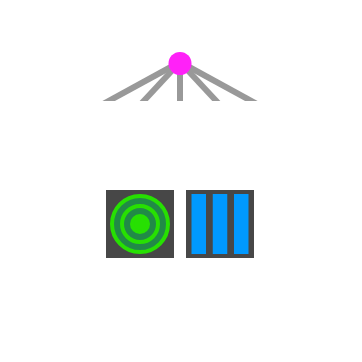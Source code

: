 <mxfile version="24.5.3" type="device">
  <diagram name="Page-1" id="ZcRAXSWJTWcisyccbfvs">
    <mxGraphModel dx="473" dy="-917" grid="1" gridSize="1" guides="1" tooltips="1" connect="1" arrows="1" fold="1" page="0" pageScale="1" pageWidth="827" pageHeight="1169" math="0" shadow="0">
      <root>
        <mxCell id="0" />
        <mxCell id="1" parent="0" />
        <mxCell id="JEPv77oS2WXaHXC-iBj2-8" value="" style="endArrow=none;html=1;rounded=0;exitX=0;exitY=0.75;exitDx=0;exitDy=0;exitPerimeter=0;strokeWidth=3;strokeColor=#999999;" edge="1" parent="1" source="USSYL_m57S34nE8gyuuM-1">
          <mxGeometry width="50" height="50" relative="1" as="geometry">
            <mxPoint x="200" y="1591" as="sourcePoint" />
            <mxPoint x="180" y="1569" as="targetPoint" />
          </mxGeometry>
        </mxCell>
        <mxCell id="JEPv77oS2WXaHXC-iBj2-7" value="" style="endArrow=none;html=1;rounded=0;exitX=0;exitY=0.25;exitDx=0;exitDy=0;exitPerimeter=0;strokeWidth=3;strokeColor=#999999;" edge="1" parent="1" source="USSYL_m57S34nE8gyuuM-1">
          <mxGeometry width="50" height="50" relative="1" as="geometry">
            <mxPoint x="220" y="1591" as="sourcePoint" />
            <mxPoint x="180" y="1569" as="targetPoint" />
          </mxGeometry>
        </mxCell>
        <mxCell id="USSYL_m57S34nE8gyuuM-24" value="" style="rounded=0;whiteSpace=wrap;html=1;strokeColor=none;fillColor=#474747;" parent="1" vertex="1">
          <mxGeometry x="182" y="1632" width="36" height="36" as="geometry" />
        </mxCell>
        <mxCell id="USSYL_m57S34nE8gyuuM-23" value="" style="rounded=0;whiteSpace=wrap;html=1;strokeColor=none;fillColor=#474747;" parent="1" vertex="1">
          <mxGeometry x="142" y="1632" width="36" height="36" as="geometry" />
        </mxCell>
        <mxCell id="RPMx26uoqZYTiA5Tm64J-11" value="" style="shape=trapezoid;perimeter=trapezoidPerimeter;whiteSpace=wrap;html=1;fixedSize=1;strokeWidth=6;fillColor=none;size=20;strokeColor=#ffffff;" parent="1" vertex="1">
          <mxGeometry x="121" y="1630" width="118" height="40" as="geometry" />
        </mxCell>
        <mxCell id="USSYL_m57S34nE8gyuuM-7" value="" style="endArrow=none;html=1;rounded=0;exitX=0.008;exitY=0.996;exitDx=0;exitDy=0;exitPerimeter=0;strokeWidth=3;strokeColor=#999999;" parent="1" source="USSYL_m57S34nE8gyuuM-1" edge="1">
          <mxGeometry width="50" height="50" relative="1" as="geometry">
            <mxPoint x="220" y="1591" as="sourcePoint" />
            <mxPoint x="180" y="1569" as="targetPoint" />
          </mxGeometry>
        </mxCell>
        <mxCell id="USSYL_m57S34nE8gyuuM-5" value="" style="endArrow=none;html=1;rounded=0;exitX=0.393;exitY=0.006;exitDx=0;exitDy=0;exitPerimeter=0;strokeWidth=3;strokeColor=#999999;" parent="1" edge="1">
          <mxGeometry width="50" height="50" relative="1" as="geometry">
            <mxPoint x="180" y="1589" as="sourcePoint" />
            <mxPoint x="180" y="1567" as="targetPoint" />
          </mxGeometry>
        </mxCell>
        <mxCell id="USSYL_m57S34nE8gyuuM-6" value="" style="endArrow=none;html=1;rounded=0;exitX=0.012;exitY=0.001;exitDx=0;exitDy=0;exitPerimeter=0;strokeWidth=3;strokeColor=#999999;" parent="1" source="USSYL_m57S34nE8gyuuM-1" edge="1">
          <mxGeometry width="50" height="50" relative="1" as="geometry">
            <mxPoint x="220" y="1589" as="sourcePoint" />
            <mxPoint x="180" y="1569" as="targetPoint" />
          </mxGeometry>
        </mxCell>
        <mxCell id="RPMx26uoqZYTiA5Tm64J-34" value="" style="rounded=0;whiteSpace=wrap;html=1;strokeColor=none;fillColor=none;" parent="1" vertex="1">
          <mxGeometry x="90" y="1538" width="180" height="180" as="geometry" />
        </mxCell>
        <mxCell id="RPMx26uoqZYTiA5Tm64J-14" value="" style="endArrow=none;html=1;rounded=0;exitX=0.5;exitY=1;exitDx=0;exitDy=0;entryX=0.5;entryY=0;entryDx=0;entryDy=0;strokeWidth=6;strokeColor=#FFFFFF;" parent="1" source="RPMx26uoqZYTiA5Tm64J-11" target="RPMx26uoqZYTiA5Tm64J-11" edge="1">
          <mxGeometry width="50" height="50" relative="1" as="geometry">
            <mxPoint x="160" y="1640" as="sourcePoint" />
            <mxPoint x="210" y="1590" as="targetPoint" />
          </mxGeometry>
        </mxCell>
        <mxCell id="RPMx26uoqZYTiA5Tm64J-31" value="" style="verticalLabelPosition=bottom;verticalAlign=top;html=1;shape=mxgraph.basic.orthogonal_triangle;strokeColor=none;fillColor=#FFFFFF;" parent="1" vertex="1">
          <mxGeometry x="217" y="1632" width="18" height="36" as="geometry" />
        </mxCell>
        <mxCell id="RPMx26uoqZYTiA5Tm64J-32" value="" style="verticalLabelPosition=bottom;verticalAlign=top;html=1;shape=mxgraph.basic.orthogonal_triangle;strokeColor=none;fillColor=#FFFFFF;rotation=-90;" parent="1" vertex="1">
          <mxGeometry x="116" y="1640" width="36" height="18" as="geometry" />
        </mxCell>
        <mxCell id="RPMx26uoqZYTiA5Tm64J-33" value="" style="rounded=0;whiteSpace=wrap;html=1;fillColor=#FFFFFF;strokeColor=none;" parent="1" vertex="1">
          <mxGeometry x="116" y="1673" width="128" height="12" as="geometry" />
        </mxCell>
        <mxCell id="USSYL_m57S34nE8gyuuM-1" value="" style="shape=or;whiteSpace=wrap;html=1;rotation=90;fillColor=none;strokeWidth=4;strokeColor=#FFFFFF;" parent="1" vertex="1">
          <mxGeometry x="166.5" y="1564" width="27" height="80" as="geometry" />
        </mxCell>
        <mxCell id="USSYL_m57S34nE8gyuuM-2" value="" style="endArrow=none;html=1;rounded=0;exitX=0.393;exitY=0.006;exitDx=0;exitDy=0;exitPerimeter=0;entryX=1;entryY=0.5;entryDx=0;entryDy=0;entryPerimeter=0;strokeWidth=4;strokeColor=#FFFFFF;" parent="1" source="RPMx26uoqZYTiA5Tm64J-11" target="USSYL_m57S34nE8gyuuM-1" edge="1">
          <mxGeometry width="50" height="50" relative="1" as="geometry">
            <mxPoint x="162" y="1640" as="sourcePoint" />
            <mxPoint x="212" y="1590" as="targetPoint" />
          </mxGeometry>
        </mxCell>
        <mxCell id="USSYL_m57S34nE8gyuuM-3" value="" style="endArrow=none;html=1;rounded=0;entryX=1;entryY=0.5;entryDx=0;entryDy=0;entryPerimeter=0;exitX=0.589;exitY=-0.004;exitDx=0;exitDy=0;exitPerimeter=0;strokeWidth=4;strokeColor=#FFFFFF;" parent="1" source="RPMx26uoqZYTiA5Tm64J-11" target="USSYL_m57S34nE8gyuuM-1" edge="1">
          <mxGeometry width="50" height="50" relative="1" as="geometry">
            <mxPoint x="162" y="1640" as="sourcePoint" />
            <mxPoint x="212" y="1590" as="targetPoint" />
          </mxGeometry>
        </mxCell>
        <mxCell id="USSYL_m57S34nE8gyuuM-11" value="" style="ellipse;whiteSpace=wrap;html=1;aspect=fixed;strokeColor=none;fillColor=#FF21F8;" parent="1" vertex="1">
          <mxGeometry x="174.25" y="1564" width="11.5" height="11.5" as="geometry" />
        </mxCell>
        <mxCell id="USSYL_m57S34nE8gyuuM-13" value="" style="ellipse;whiteSpace=wrap;html=1;aspect=fixed;strokeWidth=6;strokeColor=none;fillColor=#218A47;" parent="1" vertex="1">
          <mxGeometry x="146" y="1636" width="28" height="28" as="geometry" />
        </mxCell>
        <mxCell id="USSYL_m57S34nE8gyuuM-14" value="" style="ellipse;whiteSpace=wrap;html=1;aspect=fixed;strokeWidth=2;strokeColor=#27E002;fillColor=none;" parent="1" vertex="1">
          <mxGeometry x="146" y="1636" width="28" height="28" as="geometry" />
        </mxCell>
        <mxCell id="USSYL_m57S34nE8gyuuM-16" value="" style="ellipse;whiteSpace=wrap;html=1;aspect=fixed;strokeWidth=2;strokeColor=#27E002;fillColor=none;" parent="1" vertex="1">
          <mxGeometry x="151" y="1641" width="18" height="18" as="geometry" />
        </mxCell>
        <mxCell id="USSYL_m57S34nE8gyuuM-17" value="" style="ellipse;whiteSpace=wrap;html=1;aspect=fixed;strokeWidth=2;strokeColor=#27E002;fillColor=#27E002;" parent="1" vertex="1">
          <mxGeometry x="156" y="1646" width="8" height="8" as="geometry" />
        </mxCell>
        <mxCell id="JEPv77oS2WXaHXC-iBj2-2" value="" style="rounded=0;whiteSpace=wrap;html=1;strokeColor=none;fillColor=#0099FF;" vertex="1" parent="1">
          <mxGeometry x="185.75" y="1635" width="7.25" height="30" as="geometry" />
        </mxCell>
        <mxCell id="JEPv77oS2WXaHXC-iBj2-3" value="" style="rounded=0;whiteSpace=wrap;html=1;strokeColor=none;fillColor=#0099FF;" vertex="1" parent="1">
          <mxGeometry x="207" y="1635" width="7.25" height="30" as="geometry" />
        </mxCell>
        <mxCell id="JEPv77oS2WXaHXC-iBj2-4" value="" style="rounded=0;whiteSpace=wrap;html=1;strokeColor=none;fillColor=#0099FF;" vertex="1" parent="1">
          <mxGeometry x="196.38" y="1635" width="7.25" height="30" as="geometry" />
        </mxCell>
      </root>
    </mxGraphModel>
  </diagram>
</mxfile>
